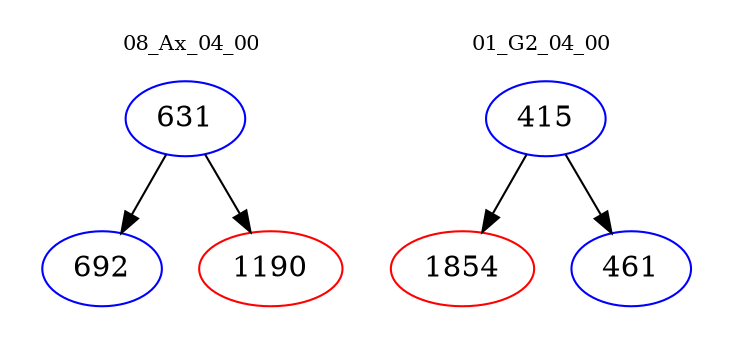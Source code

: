 digraph{
subgraph cluster_0 {
color = white
label = "08_Ax_04_00";
fontsize=10;
T0_631 [label="631", color="blue"]
T0_631 -> T0_692 [color="black"]
T0_692 [label="692", color="blue"]
T0_631 -> T0_1190 [color="black"]
T0_1190 [label="1190", color="red"]
}
subgraph cluster_1 {
color = white
label = "01_G2_04_00";
fontsize=10;
T1_415 [label="415", color="blue"]
T1_415 -> T1_1854 [color="black"]
T1_1854 [label="1854", color="red"]
T1_415 -> T1_461 [color="black"]
T1_461 [label="461", color="blue"]
}
}
